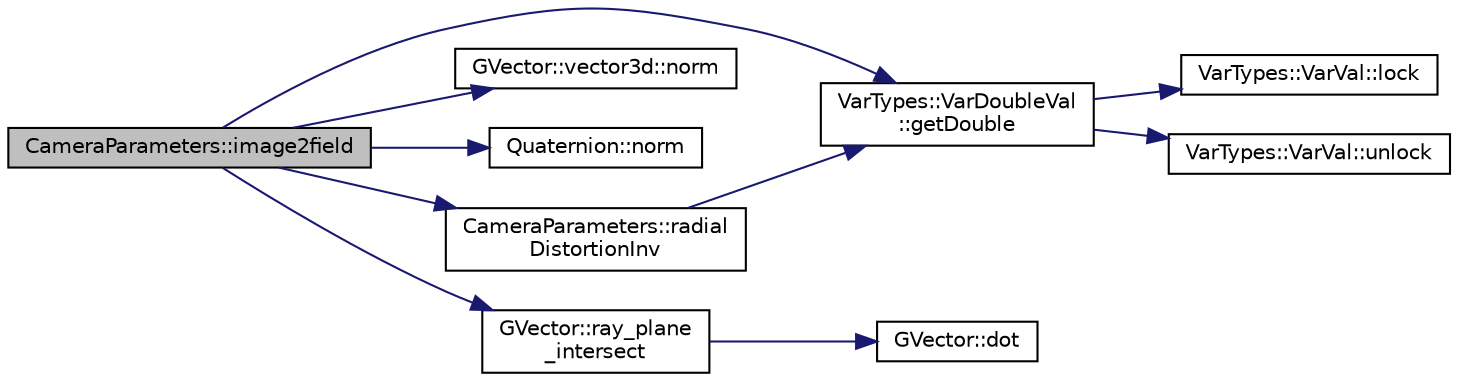 digraph "CameraParameters::image2field"
{
 // INTERACTIVE_SVG=YES
  edge [fontname="Helvetica",fontsize="10",labelfontname="Helvetica",labelfontsize="10"];
  node [fontname="Helvetica",fontsize="10",shape=record];
  rankdir="LR";
  Node1 [label="CameraParameters::image2field",height=0.2,width=0.4,color="black", fillcolor="grey75", style="filled", fontcolor="black"];
  Node1 -> Node2 [color="midnightblue",fontsize="10",style="solid",fontname="Helvetica"];
  Node2 [label="VarTypes::VarDoubleVal\l::getDouble",height=0.2,width=0.4,color="black", fillcolor="white", style="filled",URL="$db/d0f/class_var_types_1_1_var_double_val.html#aa5c9acfc3658e012d84481b9292a0b12",tooltip="get the value of this data-type "];
  Node2 -> Node3 [color="midnightblue",fontsize="10",style="solid",fontname="Helvetica"];
  Node3 [label="VarTypes::VarVal::lock",height=0.2,width=0.4,color="black", fillcolor="white", style="filled",URL="$d6/de8/class_var_types_1_1_var_val.html#a687df377b593f5ab5ac0b26d22728d4a"];
  Node2 -> Node4 [color="midnightblue",fontsize="10",style="solid",fontname="Helvetica"];
  Node4 [label="VarTypes::VarVal::unlock",height=0.2,width=0.4,color="black", fillcolor="white", style="filled",URL="$d6/de8/class_var_types_1_1_var_val.html#a6f1d886beb58366ce6c157b224ff26f8"];
  Node1 -> Node5 [color="midnightblue",fontsize="10",style="solid",fontname="Helvetica"];
  Node5 [label="GVector::vector3d::norm",height=0.2,width=0.4,color="black", fillcolor="white", style="filled",URL="$d7/db8/class_g_vector_1_1vector3d.html#a8a7623590f93853158a67b5abb4914c3"];
  Node1 -> Node6 [color="midnightblue",fontsize="10",style="solid",fontname="Helvetica"];
  Node6 [label="Quaternion::norm",height=0.2,width=0.4,color="black", fillcolor="white", style="filled",URL="$dc/de3/class_quaternion.html#a20fe03fa607e61bc318925cf90b735d6"];
  Node1 -> Node7 [color="midnightblue",fontsize="10",style="solid",fontname="Helvetica"];
  Node7 [label="CameraParameters::radial\lDistortionInv",height=0.2,width=0.4,color="black", fillcolor="white", style="filled",URL="$d7/df2/class_camera_parameters.html#a0213a75517c9290cef5a9a7e8bd278ce"];
  Node7 -> Node2 [color="midnightblue",fontsize="10",style="solid",fontname="Helvetica"];
  Node1 -> Node8 [color="midnightblue",fontsize="10",style="solid",fontname="Helvetica"];
  Node8 [label="GVector::ray_plane\l_intersect",height=0.2,width=0.4,color="black", fillcolor="white", style="filled",URL="$d5/da9/namespace_g_vector.html#aa796fc83cf89f0f82f883806760de343"];
  Node8 -> Node9 [color="midnightblue",fontsize="10",style="solid",fontname="Helvetica"];
  Node9 [label="GVector::dot",height=0.2,width=0.4,color="black", fillcolor="white", style="filled",URL="$d5/da9/namespace_g_vector.html#ada9b819d8266fe34bfb13b480a9a3107"];
}
